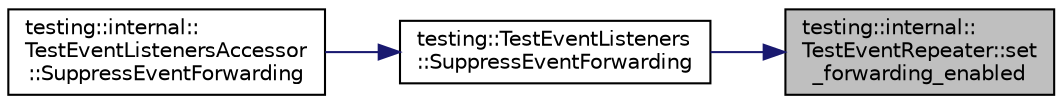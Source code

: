 digraph "testing::internal::TestEventRepeater::set_forwarding_enabled"
{
 // LATEX_PDF_SIZE
  bgcolor="transparent";
  edge [fontname="Helvetica",fontsize="10",labelfontname="Helvetica",labelfontsize="10"];
  node [fontname="Helvetica",fontsize="10",shape=record];
  rankdir="RL";
  Node1 [label="testing::internal::\lTestEventRepeater::set\l_forwarding_enabled",height=0.2,width=0.4,color="black", fillcolor="grey75", style="filled", fontcolor="black",tooltip=" "];
  Node1 -> Node2 [dir="back",color="midnightblue",fontsize="10",style="solid",fontname="Helvetica"];
  Node2 [label="testing::TestEventListeners\l::SuppressEventForwarding",height=0.2,width=0.4,color="black",URL="$classtesting_1_1TestEventListeners.html#a7025a3134254d43f22e3cc15772ed0fb",tooltip=" "];
  Node2 -> Node3 [dir="back",color="midnightblue",fontsize="10",style="solid",fontname="Helvetica"];
  Node3 [label="testing::internal::\lTestEventListenersAccessor\l::SuppressEventForwarding",height=0.2,width=0.4,color="black",URL="$classtesting_1_1internal_1_1TestEventListenersAccessor.html#abfc0a0f8163465f4f5d42436ec8c7cb3",tooltip=" "];
}
